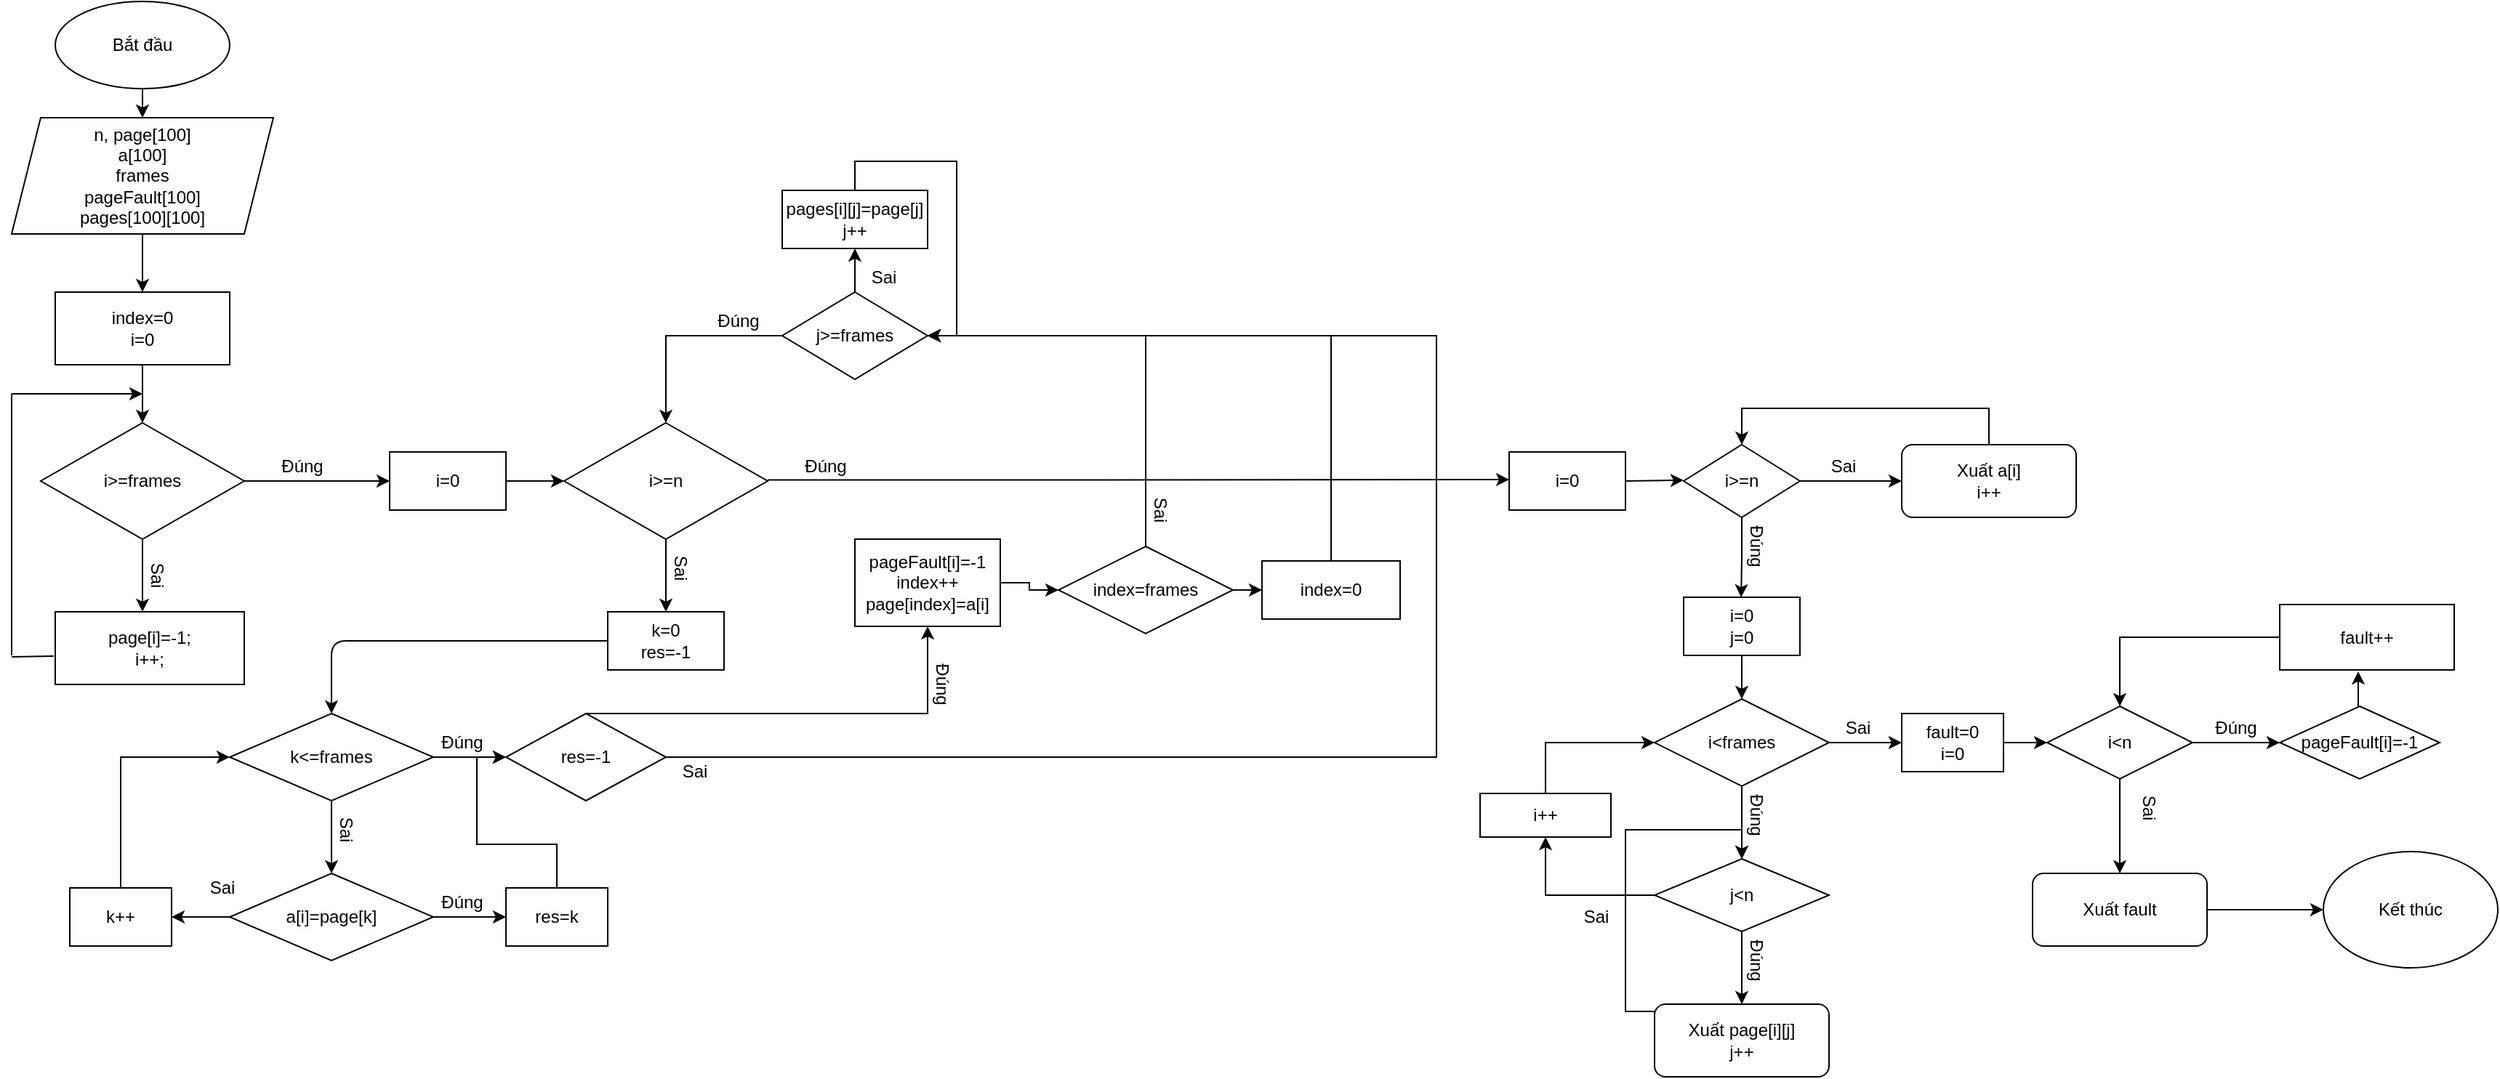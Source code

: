 <mxfile version="14.1.8" type="device"><diagram id="C5RBs43oDa-KdzZeNtuy" name="Page-1"><mxGraphModel dx="868" dy="482" grid="1" gridSize="10" guides="1" tooltips="1" connect="1" arrows="1" fold="1" page="1" pageScale="1" pageWidth="2200" pageHeight="1600" background="none" math="0" shadow="0"><root><mxCell id="WIyWlLk6GJQsqaUBKTNV-0"/><mxCell id="WIyWlLk6GJQsqaUBKTNV-1" parent="WIyWlLk6GJQsqaUBKTNV-0"/><mxCell id="9ptZQAtqjLQgZFqP2W5v-1" value="Bắt đầu&lt;br&gt;" style="ellipse;whiteSpace=wrap;html=1;" parent="WIyWlLk6GJQsqaUBKTNV-1" vertex="1"><mxGeometry x="50" width="120" height="60" as="geometry"/></mxCell><mxCell id="9ptZQAtqjLQgZFqP2W5v-3" value="" style="endArrow=classic;html=1;exitX=0.5;exitY=1;exitDx=0;exitDy=0;entryX=0.5;entryY=0;entryDx=0;entryDy=0;" parent="WIyWlLk6GJQsqaUBKTNV-1" edge="1" target="9ptZQAtqjLQgZFqP2W5v-5" source="9ptZQAtqjLQgZFqP2W5v-1"><mxGeometry width="50" height="50" relative="1" as="geometry"><mxPoint x="110" y="69" as="sourcePoint"/><mxPoint x="110" y="97" as="targetPoint"/><Array as="points"/></mxGeometry></mxCell><mxCell id="9ptZQAtqjLQgZFqP2W5v-23" value="" style="edgeStyle=orthogonalEdgeStyle;rounded=0;orthogonalLoop=1;jettySize=auto;html=1;" parent="WIyWlLk6GJQsqaUBKTNV-1" source="9ptZQAtqjLQgZFqP2W5v-4" target="9ptZQAtqjLQgZFqP2W5v-9" edge="1"><mxGeometry relative="1" as="geometry"/></mxCell><mxCell id="9ptZQAtqjLQgZFqP2W5v-4" value="index=0&lt;br&gt;i=0&lt;br&gt;" style="rounded=0;whiteSpace=wrap;html=1;" parent="WIyWlLk6GJQsqaUBKTNV-1" vertex="1"><mxGeometry x="50" y="200" width="120" height="50" as="geometry"/></mxCell><mxCell id="9ptZQAtqjLQgZFqP2W5v-8" value="" style="edgeStyle=orthogonalEdgeStyle;rounded=0;orthogonalLoop=1;jettySize=auto;html=1;" parent="WIyWlLk6GJQsqaUBKTNV-1" source="9ptZQAtqjLQgZFqP2W5v-5" target="9ptZQAtqjLQgZFqP2W5v-4" edge="1"><mxGeometry relative="1" as="geometry"/></mxCell><mxCell id="9ptZQAtqjLQgZFqP2W5v-5" value="n, page[100]&lt;br&gt;a[100]&lt;br&gt;frames&lt;br&gt;pageFault[100]&lt;br&gt;pages[100][100]" style="shape=parallelogram;perimeter=parallelogramPerimeter;whiteSpace=wrap;html=1;fixedSize=1;" parent="WIyWlLk6GJQsqaUBKTNV-1" vertex="1"><mxGeometry x="20" y="80" width="180" height="80" as="geometry"/></mxCell><mxCell id="9ptZQAtqjLQgZFqP2W5v-9" value="i&amp;gt;=frames" style="rhombus;whiteSpace=wrap;html=1;" parent="WIyWlLk6GJQsqaUBKTNV-1" vertex="1"><mxGeometry x="40" y="290" width="140" height="80" as="geometry"/></mxCell><mxCell id="9ptZQAtqjLQgZFqP2W5v-24" value="" style="endArrow=classic;html=1;exitX=1;exitY=0.5;exitDx=0;exitDy=0;entryX=0;entryY=0.5;entryDx=0;entryDy=0;" parent="WIyWlLk6GJQsqaUBKTNV-1" source="9ptZQAtqjLQgZFqP2W5v-9" target="9ptZQAtqjLQgZFqP2W5v-36" edge="1"><mxGeometry width="50" height="50" relative="1" as="geometry"><mxPoint x="390" y="330" as="sourcePoint"/><mxPoint x="280" y="320" as="targetPoint"/><Array as="points"><mxPoint x="270" y="330"/></Array></mxGeometry></mxCell><mxCell id="9ptZQAtqjLQgZFqP2W5v-25" value="Đúng" style="text;html=1;strokeColor=none;fillColor=none;align=center;verticalAlign=middle;whiteSpace=wrap;rounded=0;" parent="WIyWlLk6GJQsqaUBKTNV-1" vertex="1"><mxGeometry x="200" y="310" width="40" height="20" as="geometry"/></mxCell><mxCell id="9ptZQAtqjLQgZFqP2W5v-29" value="" style="endArrow=classic;html=1;exitX=0.5;exitY=1;exitDx=0;exitDy=0;" parent="WIyWlLk6GJQsqaUBKTNV-1" source="9ptZQAtqjLQgZFqP2W5v-9" edge="1"><mxGeometry width="50" height="50" relative="1" as="geometry"><mxPoint x="150" y="390" as="sourcePoint"/><mxPoint x="110" y="420" as="targetPoint"/></mxGeometry></mxCell><mxCell id="9ptZQAtqjLQgZFqP2W5v-30" value="Sai" style="text;html=1;strokeColor=none;fillColor=none;align=center;verticalAlign=middle;whiteSpace=wrap;rounded=0;rotation=90;" parent="WIyWlLk6GJQsqaUBKTNV-1" vertex="1"><mxGeometry x="95" y="385" width="50" height="20" as="geometry"/></mxCell><mxCell id="9ptZQAtqjLQgZFqP2W5v-31" value="page[i]=-1;&lt;br&gt;i++;&lt;br&gt;" style="rounded=0;whiteSpace=wrap;html=1;" parent="WIyWlLk6GJQsqaUBKTNV-1" vertex="1"><mxGeometry x="50" y="420" width="130" height="50" as="geometry"/></mxCell><mxCell id="9ptZQAtqjLQgZFqP2W5v-33" value="" style="endArrow=none;html=1;exitX=-0.008;exitY=0.61;exitDx=0;exitDy=0;exitPerimeter=0;" parent="WIyWlLk6GJQsqaUBKTNV-1" source="9ptZQAtqjLQgZFqP2W5v-31" edge="1"><mxGeometry width="50" height="50" relative="1" as="geometry"><mxPoint x="390" y="320" as="sourcePoint"/><mxPoint x="20" y="451" as="targetPoint"/></mxGeometry></mxCell><mxCell id="9ptZQAtqjLQgZFqP2W5v-34" value="" style="endArrow=none;html=1;" parent="WIyWlLk6GJQsqaUBKTNV-1" edge="1"><mxGeometry width="50" height="50" relative="1" as="geometry"><mxPoint x="20" y="450" as="sourcePoint"/><mxPoint x="20" y="270" as="targetPoint"/></mxGeometry></mxCell><mxCell id="9ptZQAtqjLQgZFqP2W5v-35" value="" style="endArrow=classic;html=1;" parent="WIyWlLk6GJQsqaUBKTNV-1" edge="1"><mxGeometry width="50" height="50" relative="1" as="geometry"><mxPoint x="20" y="270" as="sourcePoint"/><mxPoint x="110" y="270" as="targetPoint"/></mxGeometry></mxCell><mxCell id="9ptZQAtqjLQgZFqP2W5v-36" value="i=0" style="rounded=0;whiteSpace=wrap;html=1;" parent="WIyWlLk6GJQsqaUBKTNV-1" vertex="1"><mxGeometry x="280" y="310" width="80" height="40" as="geometry"/></mxCell><mxCell id="9ptZQAtqjLQgZFqP2W5v-37" value="i&amp;gt;=n" style="rhombus;whiteSpace=wrap;html=1;" parent="WIyWlLk6GJQsqaUBKTNV-1" vertex="1"><mxGeometry x="400" y="290" width="140" height="80" as="geometry"/></mxCell><mxCell id="9ptZQAtqjLQgZFqP2W5v-38" value="Sai" style="text;html=1;strokeColor=none;fillColor=none;align=center;verticalAlign=middle;whiteSpace=wrap;rounded=0;rotation=90;" parent="WIyWlLk6GJQsqaUBKTNV-1" vertex="1"><mxGeometry x="460" y="380" width="40" height="20" as="geometry"/></mxCell><mxCell id="9ptZQAtqjLQgZFqP2W5v-39" value="k=0&lt;br&gt;res=-1" style="rounded=0;whiteSpace=wrap;html=1;" parent="WIyWlLk6GJQsqaUBKTNV-1" vertex="1"><mxGeometry x="430" y="420" width="80" height="40" as="geometry"/></mxCell><mxCell id="9ptZQAtqjLQgZFqP2W5v-45" value="" style="edgeStyle=orthogonalEdgeStyle;rounded=0;orthogonalLoop=1;jettySize=auto;html=1;exitX=0.5;exitY=1;exitDx=0;exitDy=0;" parent="WIyWlLk6GJQsqaUBKTNV-1" source="9ptZQAtqjLQgZFqP2W5v-37" edge="1"><mxGeometry relative="1" as="geometry"><mxPoint x="120" y="160" as="sourcePoint"/><mxPoint x="470" y="420" as="targetPoint"/></mxGeometry></mxCell><mxCell id="9ptZQAtqjLQgZFqP2W5v-50" value="" style="endArrow=classic;html=1;exitX=1;exitY=0.5;exitDx=0;exitDy=0;entryX=0;entryY=0.5;entryDx=0;entryDy=0;" parent="WIyWlLk6GJQsqaUBKTNV-1" source="9ptZQAtqjLQgZFqP2W5v-36" target="9ptZQAtqjLQgZFqP2W5v-37" edge="1"><mxGeometry width="50" height="50" relative="1" as="geometry"><mxPoint x="330" y="330" as="sourcePoint"/><mxPoint x="380" y="280" as="targetPoint"/></mxGeometry></mxCell><mxCell id="R72C2BLjDGmSkJCTH3uQ-0" value="" style="endArrow=classic;html=1;" edge="1" parent="WIyWlLk6GJQsqaUBKTNV-1"><mxGeometry width="50" height="50" relative="1" as="geometry"><mxPoint x="540" y="329.31" as="sourcePoint"/><mxPoint x="1050" y="329" as="targetPoint"/><Array as="points"><mxPoint x="610" y="329.31"/></Array></mxGeometry></mxCell><mxCell id="R72C2BLjDGmSkJCTH3uQ-1" value="Đúng" style="text;html=1;strokeColor=none;fillColor=none;align=center;verticalAlign=middle;whiteSpace=wrap;rounded=0;" vertex="1" parent="WIyWlLk6GJQsqaUBKTNV-1"><mxGeometry x="560" y="310" width="40" height="20" as="geometry"/></mxCell><mxCell id="R72C2BLjDGmSkJCTH3uQ-9" style="edgeStyle=orthogonalEdgeStyle;rounded=0;orthogonalLoop=1;jettySize=auto;html=1;exitX=0.5;exitY=1;exitDx=0;exitDy=0;" edge="1" parent="WIyWlLk6GJQsqaUBKTNV-1" source="R72C2BLjDGmSkJCTH3uQ-4"><mxGeometry relative="1" as="geometry"><mxPoint x="240" y="600" as="targetPoint"/></mxGeometry></mxCell><mxCell id="R72C2BLjDGmSkJCTH3uQ-39" style="edgeStyle=orthogonalEdgeStyle;rounded=0;orthogonalLoop=1;jettySize=auto;html=1;exitX=1;exitY=0.5;exitDx=0;exitDy=0;" edge="1" parent="WIyWlLk6GJQsqaUBKTNV-1" source="R72C2BLjDGmSkJCTH3uQ-4"><mxGeometry relative="1" as="geometry"><mxPoint x="360" y="520" as="targetPoint"/></mxGeometry></mxCell><mxCell id="R72C2BLjDGmSkJCTH3uQ-4" value="k&amp;lt;=frames" style="rhombus;whiteSpace=wrap;html=1;" vertex="1" parent="WIyWlLk6GJQsqaUBKTNV-1"><mxGeometry x="170" y="490" width="140" height="60" as="geometry"/></mxCell><mxCell id="R72C2BLjDGmSkJCTH3uQ-6" value="" style="endArrow=classic;html=1;exitX=0;exitY=0.5;exitDx=0;exitDy=0;entryX=0.5;entryY=0;entryDx=0;entryDy=0;" edge="1" parent="WIyWlLk6GJQsqaUBKTNV-1" source="9ptZQAtqjLQgZFqP2W5v-39" target="R72C2BLjDGmSkJCTH3uQ-4"><mxGeometry width="50" height="50" relative="1" as="geometry"><mxPoint x="390" y="470" as="sourcePoint"/><mxPoint x="440" y="420" as="targetPoint"/><Array as="points"><mxPoint x="240" y="440"/></Array></mxGeometry></mxCell><mxCell id="R72C2BLjDGmSkJCTH3uQ-11" value="Sai" style="text;html=1;strokeColor=none;fillColor=none;align=center;verticalAlign=middle;whiteSpace=wrap;rounded=0;rotation=90;" vertex="1" parent="WIyWlLk6GJQsqaUBKTNV-1"><mxGeometry x="225" y="560" width="50" height="20" as="geometry"/></mxCell><mxCell id="R72C2BLjDGmSkJCTH3uQ-20" style="edgeStyle=orthogonalEdgeStyle;rounded=0;orthogonalLoop=1;jettySize=auto;html=1;exitX=0;exitY=0.5;exitDx=0;exitDy=0;entryX=1;entryY=0.5;entryDx=0;entryDy=0;" edge="1" parent="WIyWlLk6GJQsqaUBKTNV-1" source="R72C2BLjDGmSkJCTH3uQ-13" target="R72C2BLjDGmSkJCTH3uQ-16"><mxGeometry relative="1" as="geometry"/></mxCell><mxCell id="R72C2BLjDGmSkJCTH3uQ-35" style="edgeStyle=orthogonalEdgeStyle;rounded=0;orthogonalLoop=1;jettySize=auto;html=1;exitX=1;exitY=0.5;exitDx=0;exitDy=0;" edge="1" parent="WIyWlLk6GJQsqaUBKTNV-1" source="R72C2BLjDGmSkJCTH3uQ-13"><mxGeometry relative="1" as="geometry"><mxPoint x="360" y="630" as="targetPoint"/></mxGeometry></mxCell><mxCell id="R72C2BLjDGmSkJCTH3uQ-13" value="a[i]=page[k]" style="rhombus;whiteSpace=wrap;html=1;" vertex="1" parent="WIyWlLk6GJQsqaUBKTNV-1"><mxGeometry x="170" y="600" width="140" height="60" as="geometry"/></mxCell><mxCell id="R72C2BLjDGmSkJCTH3uQ-14" value="Đúng" style="text;html=1;strokeColor=none;fillColor=none;align=center;verticalAlign=middle;whiteSpace=wrap;rounded=0;" vertex="1" parent="WIyWlLk6GJQsqaUBKTNV-1"><mxGeometry x="310" y="610" width="40" height="20" as="geometry"/></mxCell><mxCell id="R72C2BLjDGmSkJCTH3uQ-24" style="edgeStyle=orthogonalEdgeStyle;rounded=0;orthogonalLoop=1;jettySize=auto;html=1;exitX=0.5;exitY=0;exitDx=0;exitDy=0;" edge="1" parent="WIyWlLk6GJQsqaUBKTNV-1" source="R72C2BLjDGmSkJCTH3uQ-16"><mxGeometry relative="1" as="geometry"><mxPoint x="170" y="520" as="targetPoint"/><Array as="points"><mxPoint x="95" y="520"/></Array></mxGeometry></mxCell><mxCell id="R72C2BLjDGmSkJCTH3uQ-16" value="k++" style="rounded=0;whiteSpace=wrap;html=1;" vertex="1" parent="WIyWlLk6GJQsqaUBKTNV-1"><mxGeometry x="60" y="610" width="70" height="40" as="geometry"/></mxCell><mxCell id="R72C2BLjDGmSkJCTH3uQ-50" style="edgeStyle=orthogonalEdgeStyle;rounded=0;orthogonalLoop=1;jettySize=auto;html=1;exitX=1;exitY=0.5;exitDx=0;exitDy=0;" edge="1" parent="WIyWlLk6GJQsqaUBKTNV-1" source="R72C2BLjDGmSkJCTH3uQ-25" target="R72C2BLjDGmSkJCTH3uQ-32"><mxGeometry relative="1" as="geometry"/></mxCell><mxCell id="R72C2BLjDGmSkJCTH3uQ-25" value="index=frames" style="rhombus;whiteSpace=wrap;html=1;" vertex="1" parent="WIyWlLk6GJQsqaUBKTNV-1"><mxGeometry x="740" y="375" width="120" height="60" as="geometry"/></mxCell><mxCell id="R72C2BLjDGmSkJCTH3uQ-30" value="Đúng" style="text;html=1;strokeColor=none;fillColor=none;align=center;verticalAlign=middle;whiteSpace=wrap;rounded=0;rotation=90;" vertex="1" parent="WIyWlLk6GJQsqaUBKTNV-1"><mxGeometry x="640" y="460" width="40" height="20" as="geometry"/></mxCell><mxCell id="R72C2BLjDGmSkJCTH3uQ-66" style="edgeStyle=orthogonalEdgeStyle;rounded=0;orthogonalLoop=1;jettySize=auto;html=1;entryX=1;entryY=0.5;entryDx=0;entryDy=0;exitX=0.5;exitY=0;exitDx=0;exitDy=0;" edge="1" parent="WIyWlLk6GJQsqaUBKTNV-1" source="R72C2BLjDGmSkJCTH3uQ-25" target="R72C2BLjDGmSkJCTH3uQ-53"><mxGeometry relative="1" as="geometry"><mxPoint x="800" y="370" as="sourcePoint"/><Array as="points"><mxPoint x="800" y="230"/></Array></mxGeometry></mxCell><mxCell id="R72C2BLjDGmSkJCTH3uQ-31" value="Sai" style="text;html=1;strokeColor=none;fillColor=none;align=center;verticalAlign=middle;whiteSpace=wrap;rounded=0;rotation=90;" vertex="1" parent="WIyWlLk6GJQsqaUBKTNV-1"><mxGeometry x="790" y="340" width="40" height="20" as="geometry"/></mxCell><mxCell id="R72C2BLjDGmSkJCTH3uQ-67" style="edgeStyle=orthogonalEdgeStyle;rounded=0;orthogonalLoop=1;jettySize=auto;html=1;exitX=0.5;exitY=0;exitDx=0;exitDy=0;entryX=1;entryY=0.5;entryDx=0;entryDy=0;" edge="1" parent="WIyWlLk6GJQsqaUBKTNV-1" source="R72C2BLjDGmSkJCTH3uQ-32" target="R72C2BLjDGmSkJCTH3uQ-53"><mxGeometry relative="1" as="geometry"/></mxCell><mxCell id="R72C2BLjDGmSkJCTH3uQ-32" value="index=0" style="rounded=0;whiteSpace=wrap;html=1;" vertex="1" parent="WIyWlLk6GJQsqaUBKTNV-1"><mxGeometry x="880" y="385" width="95" height="40" as="geometry"/></mxCell><mxCell id="R72C2BLjDGmSkJCTH3uQ-52" style="edgeStyle=orthogonalEdgeStyle;rounded=0;orthogonalLoop=1;jettySize=auto;html=1;exitX=0.5;exitY=0;exitDx=0;exitDy=0;entryX=0;entryY=0.5;entryDx=0;entryDy=0;" edge="1" parent="WIyWlLk6GJQsqaUBKTNV-1" source="R72C2BLjDGmSkJCTH3uQ-36" target="R72C2BLjDGmSkJCTH3uQ-42"><mxGeometry relative="1" as="geometry"><mxPoint x="340" y="520" as="targetPoint"/></mxGeometry></mxCell><mxCell id="R72C2BLjDGmSkJCTH3uQ-36" value="res=k" style="rounded=0;whiteSpace=wrap;html=1;" vertex="1" parent="WIyWlLk6GJQsqaUBKTNV-1"><mxGeometry x="360" y="610" width="70" height="40" as="geometry"/></mxCell><mxCell id="R72C2BLjDGmSkJCTH3uQ-37" value="Sai" style="text;html=1;strokeColor=none;fillColor=none;align=center;verticalAlign=middle;whiteSpace=wrap;rounded=0;rotation=0;" vertex="1" parent="WIyWlLk6GJQsqaUBKTNV-1"><mxGeometry x="140" y="600" width="50" height="20" as="geometry"/></mxCell><mxCell id="R72C2BLjDGmSkJCTH3uQ-47" style="edgeStyle=orthogonalEdgeStyle;rounded=0;orthogonalLoop=1;jettySize=auto;html=1;exitX=1;exitY=0.5;exitDx=0;exitDy=0;entryX=0;entryY=0.5;entryDx=0;entryDy=0;" edge="1" parent="WIyWlLk6GJQsqaUBKTNV-1" source="R72C2BLjDGmSkJCTH3uQ-40" target="R72C2BLjDGmSkJCTH3uQ-25"><mxGeometry relative="1" as="geometry"/></mxCell><mxCell id="R72C2BLjDGmSkJCTH3uQ-40" value="pageFault[i]=-1&lt;br&gt;index++&lt;br&gt;page[index]=a[i]" style="rounded=0;whiteSpace=wrap;html=1;" vertex="1" parent="WIyWlLk6GJQsqaUBKTNV-1"><mxGeometry x="600" y="370" width="100" height="60" as="geometry"/></mxCell><mxCell id="R72C2BLjDGmSkJCTH3uQ-43" style="edgeStyle=orthogonalEdgeStyle;rounded=0;orthogonalLoop=1;jettySize=auto;html=1;exitX=1;exitY=0.5;exitDx=0;exitDy=0;entryX=1;entryY=0.5;entryDx=0;entryDy=0;" edge="1" parent="WIyWlLk6GJQsqaUBKTNV-1" source="R72C2BLjDGmSkJCTH3uQ-42" target="R72C2BLjDGmSkJCTH3uQ-53"><mxGeometry relative="1" as="geometry"><mxPoint x="1010" y="400" as="targetPoint"/><Array as="points"><mxPoint x="1000" y="520"/><mxPoint x="1000" y="230"/></Array></mxGeometry></mxCell><mxCell id="R72C2BLjDGmSkJCTH3uQ-45" style="edgeStyle=orthogonalEdgeStyle;rounded=0;orthogonalLoop=1;jettySize=auto;html=1;exitX=0.5;exitY=0;exitDx=0;exitDy=0;entryX=0.5;entryY=1;entryDx=0;entryDy=0;entryPerimeter=0;" edge="1" parent="WIyWlLk6GJQsqaUBKTNV-1" source="R72C2BLjDGmSkJCTH3uQ-42" target="R72C2BLjDGmSkJCTH3uQ-40"><mxGeometry relative="1" as="geometry"><mxPoint x="645" y="430" as="targetPoint"/><Array as="points"><mxPoint x="650" y="490"/></Array></mxGeometry></mxCell><mxCell id="R72C2BLjDGmSkJCTH3uQ-42" value="res=-1" style="rhombus;whiteSpace=wrap;html=1;" vertex="1" parent="WIyWlLk6GJQsqaUBKTNV-1"><mxGeometry x="360" y="490" width="110" height="60" as="geometry"/></mxCell><mxCell id="R72C2BLjDGmSkJCTH3uQ-54" style="edgeStyle=orthogonalEdgeStyle;rounded=0;orthogonalLoop=1;jettySize=auto;html=1;exitX=0.5;exitY=0;exitDx=0;exitDy=0;entryX=0.5;entryY=1;entryDx=0;entryDy=0;" edge="1" parent="WIyWlLk6GJQsqaUBKTNV-1" source="R72C2BLjDGmSkJCTH3uQ-53" target="R72C2BLjDGmSkJCTH3uQ-56"><mxGeometry relative="1" as="geometry"><mxPoint x="600" y="140" as="targetPoint"/></mxGeometry></mxCell><mxCell id="R72C2BLjDGmSkJCTH3uQ-55" style="edgeStyle=orthogonalEdgeStyle;rounded=0;orthogonalLoop=1;jettySize=auto;html=1;exitX=0;exitY=0.5;exitDx=0;exitDy=0;entryX=0.5;entryY=0;entryDx=0;entryDy=0;" edge="1" parent="WIyWlLk6GJQsqaUBKTNV-1" source="R72C2BLjDGmSkJCTH3uQ-53" target="9ptZQAtqjLQgZFqP2W5v-37"><mxGeometry relative="1" as="geometry"><mxPoint x="470" y="230" as="targetPoint"/></mxGeometry></mxCell><mxCell id="R72C2BLjDGmSkJCTH3uQ-53" value="j&amp;gt;=frames&lt;br&gt;" style="rhombus;whiteSpace=wrap;html=1;" vertex="1" parent="WIyWlLk6GJQsqaUBKTNV-1"><mxGeometry x="550" y="200" width="100" height="60" as="geometry"/></mxCell><mxCell id="R72C2BLjDGmSkJCTH3uQ-72" style="edgeStyle=orthogonalEdgeStyle;rounded=0;orthogonalLoop=1;jettySize=auto;html=1;exitX=0.5;exitY=0;exitDx=0;exitDy=0;entryX=1;entryY=0.5;entryDx=0;entryDy=0;" edge="1" parent="WIyWlLk6GJQsqaUBKTNV-1" source="R72C2BLjDGmSkJCTH3uQ-56" target="R72C2BLjDGmSkJCTH3uQ-53"><mxGeometry relative="1" as="geometry"/></mxCell><mxCell id="R72C2BLjDGmSkJCTH3uQ-56" value="pages[i][j]=page[j]&lt;br&gt;j++" style="rounded=0;whiteSpace=wrap;html=1;" vertex="1" parent="WIyWlLk6GJQsqaUBKTNV-1"><mxGeometry x="550" y="130" width="100" height="40" as="geometry"/></mxCell><mxCell id="R72C2BLjDGmSkJCTH3uQ-61" value="Đúng" style="text;html=1;strokeColor=none;fillColor=none;align=center;verticalAlign=middle;whiteSpace=wrap;rounded=0;" vertex="1" parent="WIyWlLk6GJQsqaUBKTNV-1"><mxGeometry x="310" y="500" width="40" height="20" as="geometry"/></mxCell><mxCell id="R72C2BLjDGmSkJCTH3uQ-62" value="Sai" style="text;html=1;strokeColor=none;fillColor=none;align=center;verticalAlign=middle;whiteSpace=wrap;rounded=0;" vertex="1" parent="WIyWlLk6GJQsqaUBKTNV-1"><mxGeometry x="600" y="180" width="40" height="20" as="geometry"/></mxCell><mxCell id="R72C2BLjDGmSkJCTH3uQ-63" value="Đúng" style="text;html=1;strokeColor=none;fillColor=none;align=center;verticalAlign=middle;whiteSpace=wrap;rounded=0;rotation=0;" vertex="1" parent="WIyWlLk6GJQsqaUBKTNV-1"><mxGeometry x="500" y="210" width="40" height="20" as="geometry"/></mxCell><mxCell id="R72C2BLjDGmSkJCTH3uQ-70" style="edgeStyle=orthogonalEdgeStyle;rounded=0;orthogonalLoop=1;jettySize=auto;html=1;exitX=1;exitY=0.5;exitDx=0;exitDy=0;" edge="1" parent="WIyWlLk6GJQsqaUBKTNV-1" source="R72C2BLjDGmSkJCTH3uQ-69"><mxGeometry relative="1" as="geometry"><mxPoint x="1170" y="329.471" as="targetPoint"/></mxGeometry></mxCell><mxCell id="R72C2BLjDGmSkJCTH3uQ-69" value="i=0" style="rounded=0;whiteSpace=wrap;html=1;" vertex="1" parent="WIyWlLk6GJQsqaUBKTNV-1"><mxGeometry x="1050" y="310" width="80" height="40" as="geometry"/></mxCell><mxCell id="R72C2BLjDGmSkJCTH3uQ-77" style="edgeStyle=orthogonalEdgeStyle;rounded=0;orthogonalLoop=1;jettySize=auto;html=1;exitX=1;exitY=0.5;exitDx=0;exitDy=0;entryX=0;entryY=0.5;entryDx=0;entryDy=0;" edge="1" parent="WIyWlLk6GJQsqaUBKTNV-1" source="R72C2BLjDGmSkJCTH3uQ-71" target="R72C2BLjDGmSkJCTH3uQ-73"><mxGeometry relative="1" as="geometry"/></mxCell><mxCell id="R72C2BLjDGmSkJCTH3uQ-81" style="edgeStyle=orthogonalEdgeStyle;rounded=0;orthogonalLoop=1;jettySize=auto;html=1;exitX=0.5;exitY=1;exitDx=0;exitDy=0;" edge="1" parent="WIyWlLk6GJQsqaUBKTNV-1" source="R72C2BLjDGmSkJCTH3uQ-71"><mxGeometry relative="1" as="geometry"><mxPoint x="1209.588" y="410" as="targetPoint"/></mxGeometry></mxCell><mxCell id="R72C2BLjDGmSkJCTH3uQ-71" value="i&amp;gt;=n" style="rhombus;whiteSpace=wrap;html=1;" vertex="1" parent="WIyWlLk6GJQsqaUBKTNV-1"><mxGeometry x="1170" y="305" width="80" height="50" as="geometry"/></mxCell><mxCell id="R72C2BLjDGmSkJCTH3uQ-80" style="edgeStyle=orthogonalEdgeStyle;rounded=0;orthogonalLoop=1;jettySize=auto;html=1;exitX=0.5;exitY=0;exitDx=0;exitDy=0;entryX=0.5;entryY=0;entryDx=0;entryDy=0;" edge="1" parent="WIyWlLk6GJQsqaUBKTNV-1" source="R72C2BLjDGmSkJCTH3uQ-73" target="R72C2BLjDGmSkJCTH3uQ-71"><mxGeometry relative="1" as="geometry"><mxPoint x="1210" y="280.0" as="targetPoint"/><Array as="points"><mxPoint x="1380" y="280"/><mxPoint x="1210" y="280"/></Array></mxGeometry></mxCell><mxCell id="R72C2BLjDGmSkJCTH3uQ-73" value="Xuất a[i]&lt;br&gt;i++" style="rounded=1;whiteSpace=wrap;html=1;" vertex="1" parent="WIyWlLk6GJQsqaUBKTNV-1"><mxGeometry x="1320" y="305" width="120" height="50" as="geometry"/></mxCell><mxCell id="R72C2BLjDGmSkJCTH3uQ-75" value="Sai" style="text;html=1;strokeColor=none;fillColor=none;align=center;verticalAlign=middle;whiteSpace=wrap;rounded=0;rotation=0;" vertex="1" parent="WIyWlLk6GJQsqaUBKTNV-1"><mxGeometry x="470" y="520" width="40" height="20" as="geometry"/></mxCell><mxCell id="R72C2BLjDGmSkJCTH3uQ-78" value="Sai" style="text;html=1;strokeColor=none;fillColor=none;align=center;verticalAlign=middle;whiteSpace=wrap;rounded=0;rotation=0;" vertex="1" parent="WIyWlLk6GJQsqaUBKTNV-1"><mxGeometry x="1260" y="310" width="40" height="20" as="geometry"/></mxCell><mxCell id="R72C2BLjDGmSkJCTH3uQ-82" value="Đúng" style="text;html=1;strokeColor=none;fillColor=none;align=center;verticalAlign=middle;whiteSpace=wrap;rounded=0;rotation=90;" vertex="1" parent="WIyWlLk6GJQsqaUBKTNV-1"><mxGeometry x="1200" y="365" width="40" height="20" as="geometry"/></mxCell><mxCell id="R72C2BLjDGmSkJCTH3uQ-85" style="edgeStyle=orthogonalEdgeStyle;rounded=0;orthogonalLoop=1;jettySize=auto;html=1;exitX=0.5;exitY=1;exitDx=0;exitDy=0;entryX=0.5;entryY=0;entryDx=0;entryDy=0;" edge="1" parent="WIyWlLk6GJQsqaUBKTNV-1" source="R72C2BLjDGmSkJCTH3uQ-83" target="R72C2BLjDGmSkJCTH3uQ-84"><mxGeometry relative="1" as="geometry"/></mxCell><mxCell id="R72C2BLjDGmSkJCTH3uQ-83" value="i=0&lt;br&gt;j=0" style="rounded=0;whiteSpace=wrap;html=1;" vertex="1" parent="WIyWlLk6GJQsqaUBKTNV-1"><mxGeometry x="1170" y="410" width="80" height="40" as="geometry"/></mxCell><mxCell id="R72C2BLjDGmSkJCTH3uQ-86" style="edgeStyle=orthogonalEdgeStyle;rounded=0;orthogonalLoop=1;jettySize=auto;html=1;exitX=0.5;exitY=1;exitDx=0;exitDy=0;" edge="1" parent="WIyWlLk6GJQsqaUBKTNV-1" source="R72C2BLjDGmSkJCTH3uQ-84"><mxGeometry relative="1" as="geometry"><mxPoint x="1210" y="590" as="targetPoint"/></mxGeometry></mxCell><mxCell id="R72C2BLjDGmSkJCTH3uQ-102" style="edgeStyle=orthogonalEdgeStyle;rounded=0;orthogonalLoop=1;jettySize=auto;html=1;exitX=1;exitY=0.5;exitDx=0;exitDy=0;entryX=0;entryY=0.5;entryDx=0;entryDy=0;" edge="1" parent="WIyWlLk6GJQsqaUBKTNV-1" source="R72C2BLjDGmSkJCTH3uQ-84" target="R72C2BLjDGmSkJCTH3uQ-103"><mxGeometry relative="1" as="geometry"><mxPoint x="1340" y="510" as="targetPoint"/></mxGeometry></mxCell><mxCell id="R72C2BLjDGmSkJCTH3uQ-84" value="i&amp;lt;frames" style="rhombus;whiteSpace=wrap;html=1;" vertex="1" parent="WIyWlLk6GJQsqaUBKTNV-1"><mxGeometry x="1150" y="480" width="120" height="60" as="geometry"/></mxCell><mxCell id="R72C2BLjDGmSkJCTH3uQ-95" style="edgeStyle=orthogonalEdgeStyle;rounded=0;orthogonalLoop=1;jettySize=auto;html=1;exitX=0.5;exitY=1;exitDx=0;exitDy=0;" edge="1" parent="WIyWlLk6GJQsqaUBKTNV-1" source="R72C2BLjDGmSkJCTH3uQ-87" target="R72C2BLjDGmSkJCTH3uQ-94"><mxGeometry relative="1" as="geometry"/></mxCell><mxCell id="R72C2BLjDGmSkJCTH3uQ-101" style="edgeStyle=orthogonalEdgeStyle;rounded=0;orthogonalLoop=1;jettySize=auto;html=1;exitX=0;exitY=0.5;exitDx=0;exitDy=0;entryX=0.5;entryY=1;entryDx=0;entryDy=0;" edge="1" parent="WIyWlLk6GJQsqaUBKTNV-1" source="R72C2BLjDGmSkJCTH3uQ-87" target="R72C2BLjDGmSkJCTH3uQ-89"><mxGeometry relative="1" as="geometry"/></mxCell><mxCell id="R72C2BLjDGmSkJCTH3uQ-87" value="j&amp;lt;n" style="rhombus;whiteSpace=wrap;html=1;" vertex="1" parent="WIyWlLk6GJQsqaUBKTNV-1"><mxGeometry x="1150" y="590" width="120" height="50" as="geometry"/></mxCell><mxCell id="R72C2BLjDGmSkJCTH3uQ-90" style="edgeStyle=orthogonalEdgeStyle;rounded=0;orthogonalLoop=1;jettySize=auto;html=1;exitX=0.5;exitY=0;exitDx=0;exitDy=0;entryX=0;entryY=0.5;entryDx=0;entryDy=0;" edge="1" parent="WIyWlLk6GJQsqaUBKTNV-1" source="R72C2BLjDGmSkJCTH3uQ-89" target="R72C2BLjDGmSkJCTH3uQ-84"><mxGeometry relative="1" as="geometry"/></mxCell><mxCell id="R72C2BLjDGmSkJCTH3uQ-89" value="i++" style="rounded=0;whiteSpace=wrap;html=1;" vertex="1" parent="WIyWlLk6GJQsqaUBKTNV-1"><mxGeometry x="1030" y="545" width="90" height="30" as="geometry"/></mxCell><mxCell id="R72C2BLjDGmSkJCTH3uQ-91" value="Đúng" style="text;html=1;strokeColor=none;fillColor=none;align=center;verticalAlign=middle;whiteSpace=wrap;rounded=0;rotation=90;" vertex="1" parent="WIyWlLk6GJQsqaUBKTNV-1"><mxGeometry x="1200" y="550" width="40" height="20" as="geometry"/></mxCell><mxCell id="R72C2BLjDGmSkJCTH3uQ-92" value="Sai" style="text;html=1;strokeColor=none;fillColor=none;align=center;verticalAlign=middle;whiteSpace=wrap;rounded=0;rotation=0;" vertex="1" parent="WIyWlLk6GJQsqaUBKTNV-1"><mxGeometry x="1090" y="620" width="40" height="20" as="geometry"/></mxCell><mxCell id="R72C2BLjDGmSkJCTH3uQ-98" style="edgeStyle=orthogonalEdgeStyle;rounded=0;orthogonalLoop=1;jettySize=auto;html=1;exitX=0;exitY=0.5;exitDx=0;exitDy=0;entryX=0.5;entryY=0;entryDx=0;entryDy=0;" edge="1" parent="WIyWlLk6GJQsqaUBKTNV-1" source="R72C2BLjDGmSkJCTH3uQ-94" target="R72C2BLjDGmSkJCTH3uQ-87"><mxGeometry relative="1" as="geometry"><mxPoint x="1130" y="550" as="targetPoint"/><Array as="points"><mxPoint x="1130" y="695"/><mxPoint x="1130" y="570"/><mxPoint x="1210" y="570"/></Array></mxGeometry></mxCell><mxCell id="R72C2BLjDGmSkJCTH3uQ-94" value="Xuất page[i][j]&lt;br&gt;j++" style="rounded=1;whiteSpace=wrap;html=1;" vertex="1" parent="WIyWlLk6GJQsqaUBKTNV-1"><mxGeometry x="1150" y="690" width="120" height="50" as="geometry"/></mxCell><mxCell id="R72C2BLjDGmSkJCTH3uQ-100" value="Đúng" style="text;html=1;strokeColor=none;fillColor=none;align=center;verticalAlign=middle;whiteSpace=wrap;rounded=0;rotation=90;" vertex="1" parent="WIyWlLk6GJQsqaUBKTNV-1"><mxGeometry x="1200" y="650" width="40" height="20" as="geometry"/></mxCell><mxCell id="R72C2BLjDGmSkJCTH3uQ-104" style="edgeStyle=orthogonalEdgeStyle;rounded=0;orthogonalLoop=1;jettySize=auto;html=1;entryX=0;entryY=0.5;entryDx=0;entryDy=0;" edge="1" parent="WIyWlLk6GJQsqaUBKTNV-1" source="R72C2BLjDGmSkJCTH3uQ-103" target="R72C2BLjDGmSkJCTH3uQ-108"><mxGeometry relative="1" as="geometry"><mxPoint x="1420" y="510" as="targetPoint"/></mxGeometry></mxCell><mxCell id="R72C2BLjDGmSkJCTH3uQ-103" value="fault=0&lt;br&gt;i=0" style="rounded=0;whiteSpace=wrap;html=1;" vertex="1" parent="WIyWlLk6GJQsqaUBKTNV-1"><mxGeometry x="1320" y="490" width="70" height="40" as="geometry"/></mxCell><mxCell id="R72C2BLjDGmSkJCTH3uQ-110" style="edgeStyle=orthogonalEdgeStyle;rounded=0;orthogonalLoop=1;jettySize=auto;html=1;exitX=1;exitY=0.5;exitDx=0;exitDy=0;" edge="1" parent="WIyWlLk6GJQsqaUBKTNV-1" source="R72C2BLjDGmSkJCTH3uQ-108"><mxGeometry relative="1" as="geometry"><mxPoint x="1580" y="510" as="targetPoint"/></mxGeometry></mxCell><mxCell id="R72C2BLjDGmSkJCTH3uQ-129" style="edgeStyle=orthogonalEdgeStyle;rounded=0;orthogonalLoop=1;jettySize=auto;html=1;exitX=0.5;exitY=1;exitDx=0;exitDy=0;" edge="1" parent="WIyWlLk6GJQsqaUBKTNV-1" source="R72C2BLjDGmSkJCTH3uQ-108" target="R72C2BLjDGmSkJCTH3uQ-128"><mxGeometry relative="1" as="geometry"/></mxCell><mxCell id="R72C2BLjDGmSkJCTH3uQ-108" value="i&amp;lt;n" style="rhombus;whiteSpace=wrap;html=1;" vertex="1" parent="WIyWlLk6GJQsqaUBKTNV-1"><mxGeometry x="1420" y="485" width="100" height="50" as="geometry"/></mxCell><mxCell id="R72C2BLjDGmSkJCTH3uQ-112" value="Đúng" style="text;html=1;strokeColor=none;fillColor=none;align=center;verticalAlign=middle;whiteSpace=wrap;rounded=0;rotation=0;" vertex="1" parent="WIyWlLk6GJQsqaUBKTNV-1"><mxGeometry x="1530" y="490" width="40" height="20" as="geometry"/></mxCell><mxCell id="R72C2BLjDGmSkJCTH3uQ-113" value="Sai" style="text;html=1;strokeColor=none;fillColor=none;align=center;verticalAlign=middle;whiteSpace=wrap;rounded=0;rotation=90;" vertex="1" parent="WIyWlLk6GJQsqaUBKTNV-1"><mxGeometry x="1470" y="545" width="40" height="20" as="geometry"/></mxCell><mxCell id="R72C2BLjDGmSkJCTH3uQ-116" value="Sai" style="text;html=1;strokeColor=none;fillColor=none;align=center;verticalAlign=middle;whiteSpace=wrap;rounded=0;rotation=0;" vertex="1" parent="WIyWlLk6GJQsqaUBKTNV-1"><mxGeometry x="1270" y="490" width="40" height="20" as="geometry"/></mxCell><mxCell id="R72C2BLjDGmSkJCTH3uQ-127" style="edgeStyle=orthogonalEdgeStyle;rounded=0;orthogonalLoop=1;jettySize=auto;html=1;exitX=0;exitY=0.5;exitDx=0;exitDy=0;entryX=0.5;entryY=0;entryDx=0;entryDy=0;" edge="1" parent="WIyWlLk6GJQsqaUBKTNV-1" source="R72C2BLjDGmSkJCTH3uQ-120" target="R72C2BLjDGmSkJCTH3uQ-108"><mxGeometry relative="1" as="geometry"/></mxCell><mxCell id="R72C2BLjDGmSkJCTH3uQ-120" value="fault++" style="rounded=0;whiteSpace=wrap;html=1;" vertex="1" parent="WIyWlLk6GJQsqaUBKTNV-1"><mxGeometry x="1580" y="415" width="120" height="45" as="geometry"/></mxCell><mxCell id="R72C2BLjDGmSkJCTH3uQ-124" style="edgeStyle=orthogonalEdgeStyle;rounded=0;orthogonalLoop=1;jettySize=auto;html=1;exitX=0.5;exitY=0;exitDx=0;exitDy=0;entryX=0.45;entryY=1.022;entryDx=0;entryDy=0;entryPerimeter=0;" edge="1" parent="WIyWlLk6GJQsqaUBKTNV-1" source="R72C2BLjDGmSkJCTH3uQ-121" target="R72C2BLjDGmSkJCTH3uQ-120"><mxGeometry relative="1" as="geometry"/></mxCell><mxCell id="R72C2BLjDGmSkJCTH3uQ-121" value="pageFault[i]=-1" style="rhombus;whiteSpace=wrap;html=1;" vertex="1" parent="WIyWlLk6GJQsqaUBKTNV-1"><mxGeometry x="1580" y="485" width="110" height="50" as="geometry"/></mxCell><mxCell id="R72C2BLjDGmSkJCTH3uQ-131" style="edgeStyle=orthogonalEdgeStyle;rounded=0;orthogonalLoop=1;jettySize=auto;html=1;exitX=1;exitY=0.5;exitDx=0;exitDy=0;entryX=0;entryY=0.5;entryDx=0;entryDy=0;" edge="1" parent="WIyWlLk6GJQsqaUBKTNV-1" source="R72C2BLjDGmSkJCTH3uQ-128" target="R72C2BLjDGmSkJCTH3uQ-130"><mxGeometry relative="1" as="geometry"/></mxCell><mxCell id="R72C2BLjDGmSkJCTH3uQ-128" value="Xuất fault" style="rounded=1;whiteSpace=wrap;html=1;" vertex="1" parent="WIyWlLk6GJQsqaUBKTNV-1"><mxGeometry x="1410" y="600" width="120" height="50" as="geometry"/></mxCell><mxCell id="R72C2BLjDGmSkJCTH3uQ-130" value="Kết thúc" style="ellipse;whiteSpace=wrap;html=1;" vertex="1" parent="WIyWlLk6GJQsqaUBKTNV-1"><mxGeometry x="1610" y="585" width="120" height="80" as="geometry"/></mxCell></root></mxGraphModel></diagram></mxfile>
